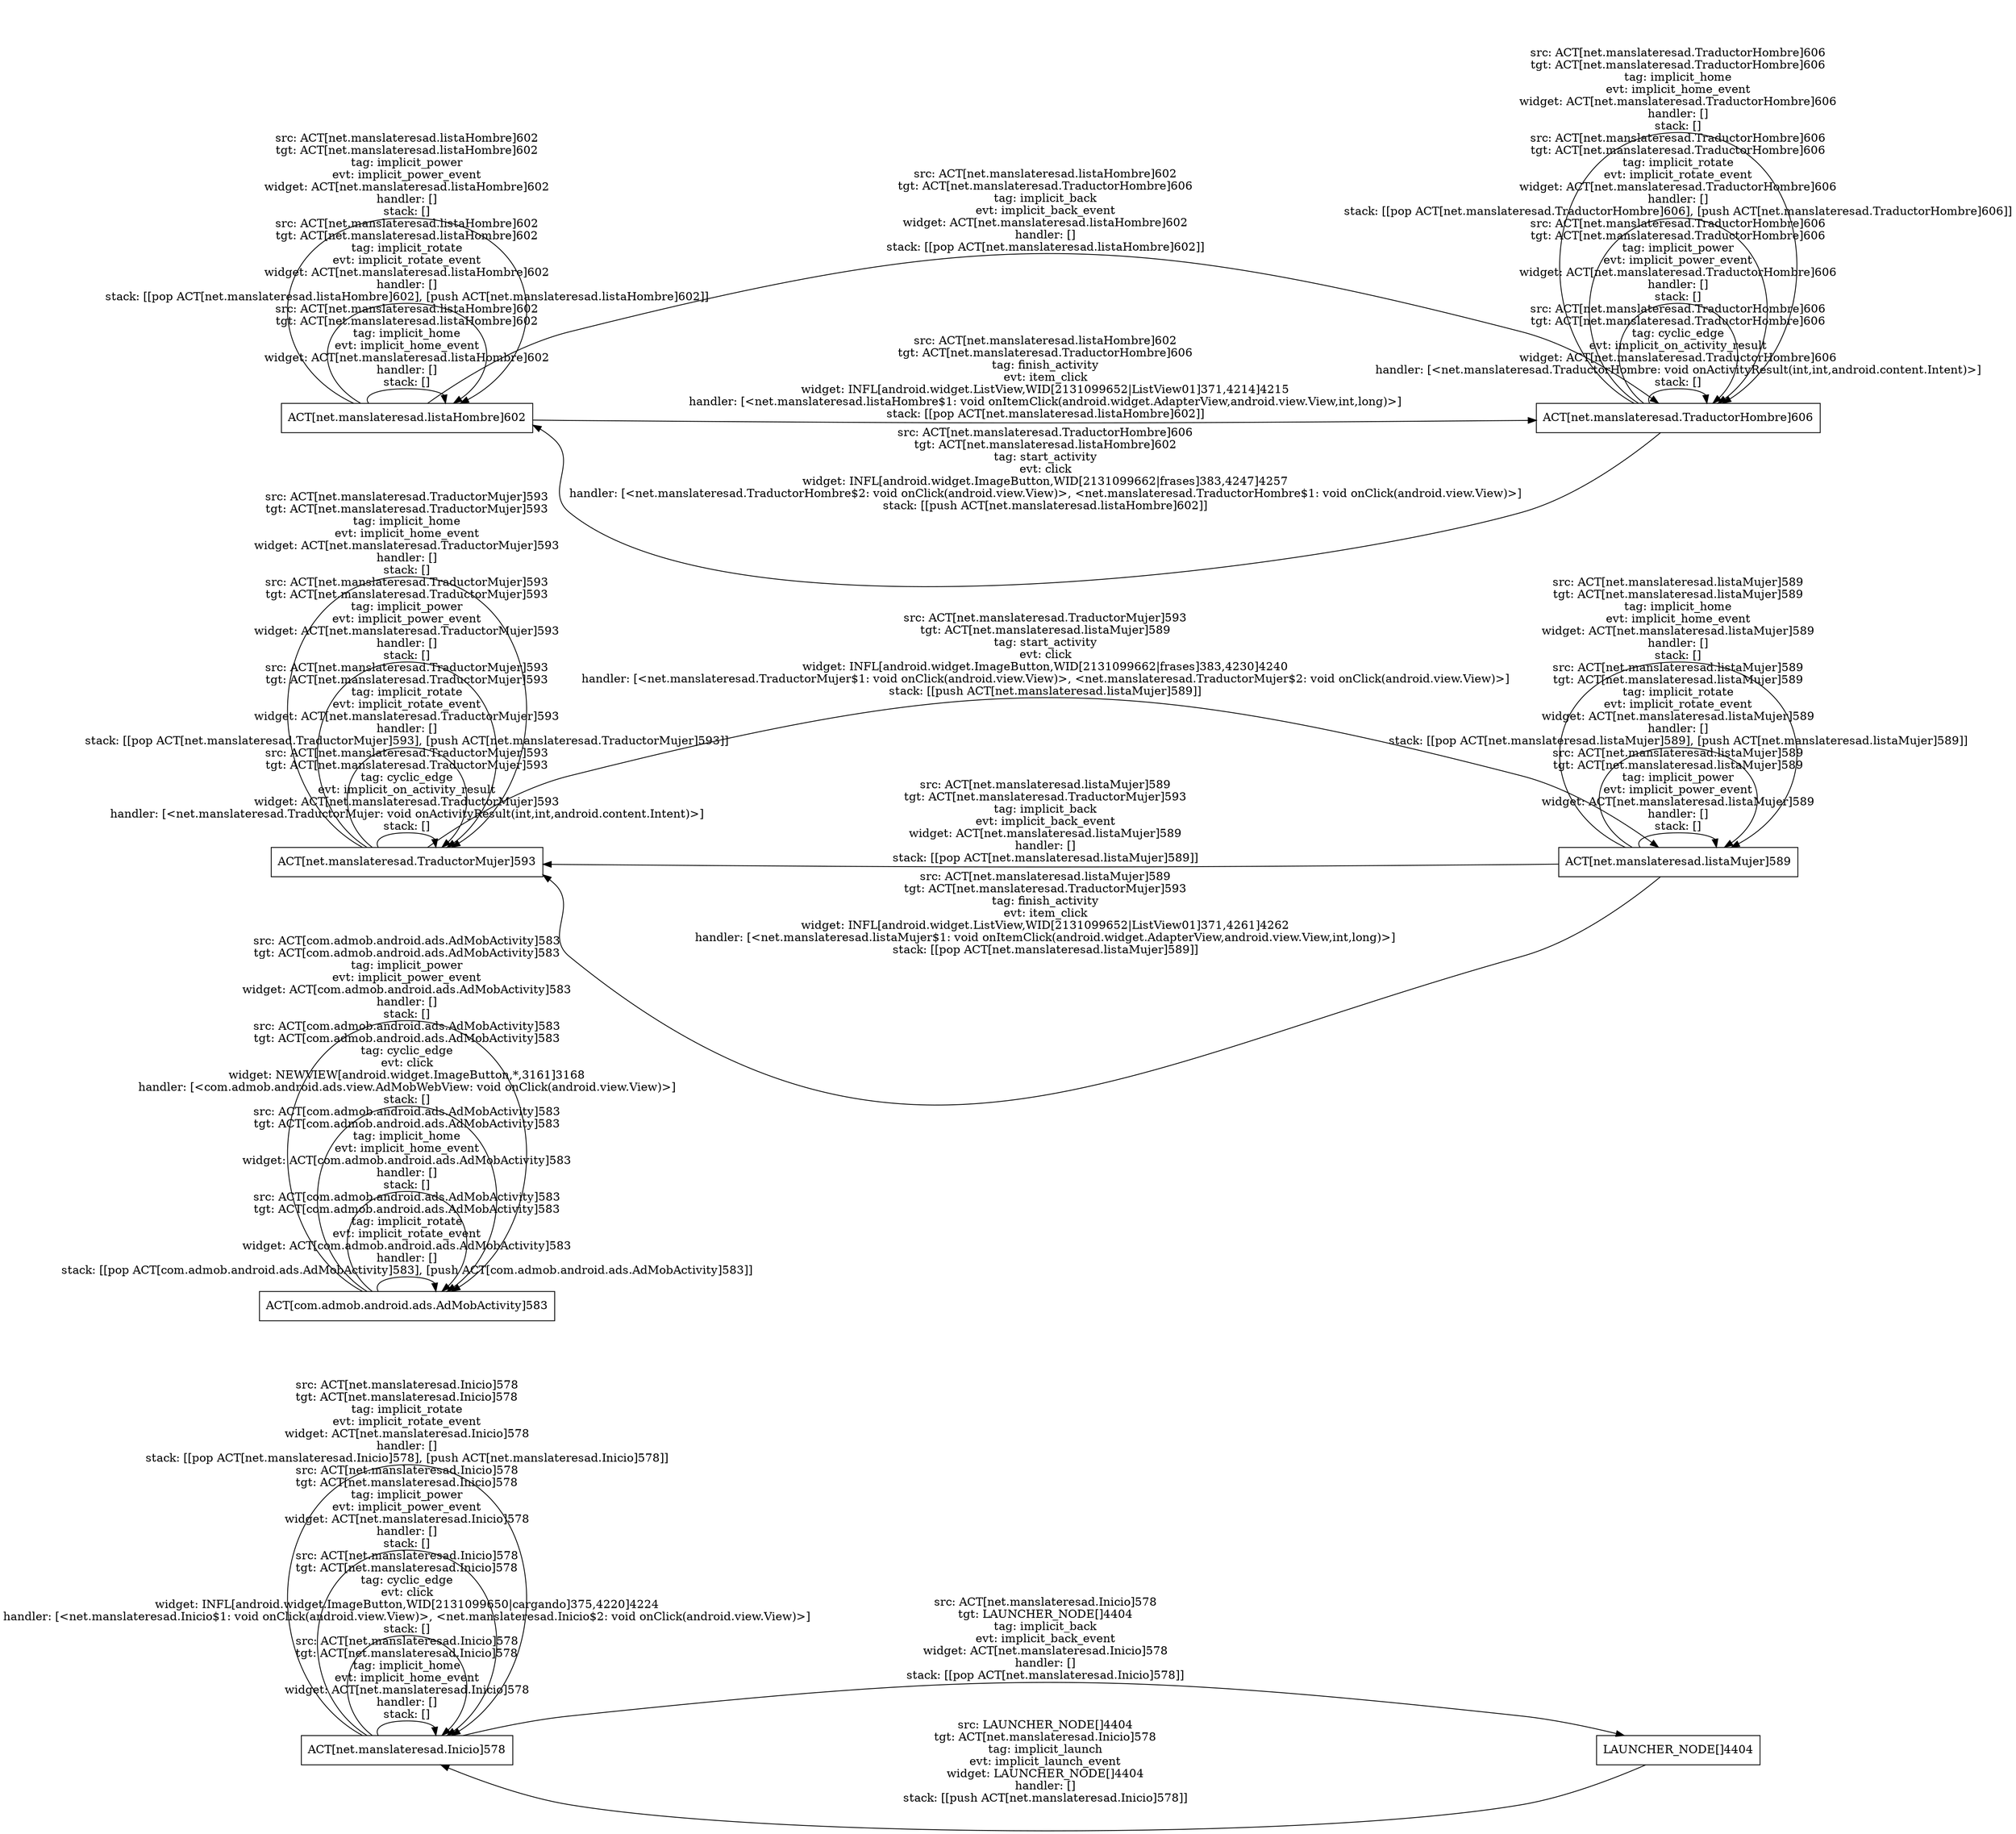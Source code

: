 digraph G {
 rankdir=LR;
 node[shape=box];
 n1 [label="ACT[net.manslateresad.Inicio]578"];
 n2 [label="ACT[com.admob.android.ads.AdMobActivity]583"];
 n4 [label="ACT[net.manslateresad.TraductorMujer]593"];
 n5 [label="ACT[net.manslateresad.listaHombre]602"];
 n6 [label="ACT[net.manslateresad.TraductorHombre]606"];
 n3 [label="ACT[net.manslateresad.listaMujer]589"];
 n7 [label="LAUNCHER_NODE[]4404"];
 n1 -> n1 [label="src: ACT[net.manslateresad.Inicio]578\ntgt: ACT[net.manslateresad.Inicio]578\ntag: implicit_home\nevt: implicit_home_event\nwidget: ACT[net.manslateresad.Inicio]578\nhandler: []\nstack: []\n"];
 n1 -> n1 [label="src: ACT[net.manslateresad.Inicio]578\ntgt: ACT[net.manslateresad.Inicio]578\ntag: cyclic_edge\nevt: click\nwidget: INFL[android.widget.ImageButton,WID[2131099650|cargando]375,4220]4224\nhandler: [<net.manslateresad.Inicio$1: void onClick(android.view.View)>, <net.manslateresad.Inicio$2: void onClick(android.view.View)>]\nstack: []\n"];
 n1 -> n7 [label="src: ACT[net.manslateresad.Inicio]578\ntgt: LAUNCHER_NODE[]4404\ntag: implicit_back\nevt: implicit_back_event\nwidget: ACT[net.manslateresad.Inicio]578\nhandler: []\nstack: [[pop ACT[net.manslateresad.Inicio]578]]\n"];
 n1 -> n1 [label="src: ACT[net.manslateresad.Inicio]578\ntgt: ACT[net.manslateresad.Inicio]578\ntag: implicit_power\nevt: implicit_power_event\nwidget: ACT[net.manslateresad.Inicio]578\nhandler: []\nstack: []\n"];
 n1 -> n1 [label="src: ACT[net.manslateresad.Inicio]578\ntgt: ACT[net.manslateresad.Inicio]578\ntag: implicit_rotate\nevt: implicit_rotate_event\nwidget: ACT[net.manslateresad.Inicio]578\nhandler: []\nstack: [[pop ACT[net.manslateresad.Inicio]578], [push ACT[net.manslateresad.Inicio]578]]\n"];
 n2 -> n2 [label="src: ACT[com.admob.android.ads.AdMobActivity]583\ntgt: ACT[com.admob.android.ads.AdMobActivity]583\ntag: implicit_rotate\nevt: implicit_rotate_event\nwidget: ACT[com.admob.android.ads.AdMobActivity]583\nhandler: []\nstack: [[pop ACT[com.admob.android.ads.AdMobActivity]583], [push ACT[com.admob.android.ads.AdMobActivity]583]]\n"];
 n2 -> n2 [label="src: ACT[com.admob.android.ads.AdMobActivity]583\ntgt: ACT[com.admob.android.ads.AdMobActivity]583\ntag: implicit_home\nevt: implicit_home_event\nwidget: ACT[com.admob.android.ads.AdMobActivity]583\nhandler: []\nstack: []\n"];
 n2 -> n2 [label="src: ACT[com.admob.android.ads.AdMobActivity]583\ntgt: ACT[com.admob.android.ads.AdMobActivity]583\ntag: cyclic_edge\nevt: click\nwidget: NEWVIEW[android.widget.ImageButton,*,3161]3168\nhandler: [<com.admob.android.ads.view.AdMobWebView: void onClick(android.view.View)>]\nstack: []\n"];
 n2 -> n2 [label="src: ACT[com.admob.android.ads.AdMobActivity]583\ntgt: ACT[com.admob.android.ads.AdMobActivity]583\ntag: implicit_power\nevt: implicit_power_event\nwidget: ACT[com.admob.android.ads.AdMobActivity]583\nhandler: []\nstack: []\n"];
 n4 -> n4 [label="src: ACT[net.manslateresad.TraductorMujer]593\ntgt: ACT[net.manslateresad.TraductorMujer]593\ntag: cyclic_edge\nevt: implicit_on_activity_result\nwidget: ACT[net.manslateresad.TraductorMujer]593\nhandler: [<net.manslateresad.TraductorMujer: void onActivityResult(int,int,android.content.Intent)>]\nstack: []\n"];
 n4 -> n4 [label="src: ACT[net.manslateresad.TraductorMujer]593\ntgt: ACT[net.manslateresad.TraductorMujer]593\ntag: implicit_rotate\nevt: implicit_rotate_event\nwidget: ACT[net.manslateresad.TraductorMujer]593\nhandler: []\nstack: [[pop ACT[net.manslateresad.TraductorMujer]593], [push ACT[net.manslateresad.TraductorMujer]593]]\n"];
 n4 -> n4 [label="src: ACT[net.manslateresad.TraductorMujer]593\ntgt: ACT[net.manslateresad.TraductorMujer]593\ntag: implicit_power\nevt: implicit_power_event\nwidget: ACT[net.manslateresad.TraductorMujer]593\nhandler: []\nstack: []\n"];
 n4 -> n3 [label="src: ACT[net.manslateresad.TraductorMujer]593\ntgt: ACT[net.manslateresad.listaMujer]589\ntag: start_activity\nevt: click\nwidget: INFL[android.widget.ImageButton,WID[2131099662|frases]383,4230]4240\nhandler: [<net.manslateresad.TraductorMujer$1: void onClick(android.view.View)>, <net.manslateresad.TraductorMujer$2: void onClick(android.view.View)>]\nstack: [[push ACT[net.manslateresad.listaMujer]589]]\n"];
 n4 -> n4 [label="src: ACT[net.manslateresad.TraductorMujer]593\ntgt: ACT[net.manslateresad.TraductorMujer]593\ntag: implicit_home\nevt: implicit_home_event\nwidget: ACT[net.manslateresad.TraductorMujer]593\nhandler: []\nstack: []\n"];
 n5 -> n5 [label="src: ACT[net.manslateresad.listaHombre]602\ntgt: ACT[net.manslateresad.listaHombre]602\ntag: implicit_home\nevt: implicit_home_event\nwidget: ACT[net.manslateresad.listaHombre]602\nhandler: []\nstack: []\n"];
 n5 -> n5 [label="src: ACT[net.manslateresad.listaHombre]602\ntgt: ACT[net.manslateresad.listaHombre]602\ntag: implicit_rotate\nevt: implicit_rotate_event\nwidget: ACT[net.manslateresad.listaHombre]602\nhandler: []\nstack: [[pop ACT[net.manslateresad.listaHombre]602], [push ACT[net.manslateresad.listaHombre]602]]\n"];
 n5 -> n6 [label="src: ACT[net.manslateresad.listaHombre]602\ntgt: ACT[net.manslateresad.TraductorHombre]606\ntag: implicit_back\nevt: implicit_back_event\nwidget: ACT[net.manslateresad.listaHombre]602\nhandler: []\nstack: [[pop ACT[net.manslateresad.listaHombre]602]]\n"];
 n5 -> n5 [label="src: ACT[net.manslateresad.listaHombre]602\ntgt: ACT[net.manslateresad.listaHombre]602\ntag: implicit_power\nevt: implicit_power_event\nwidget: ACT[net.manslateresad.listaHombre]602\nhandler: []\nstack: []\n"];
 n5 -> n6 [label="src: ACT[net.manslateresad.listaHombre]602\ntgt: ACT[net.manslateresad.TraductorHombre]606\ntag: finish_activity\nevt: item_click\nwidget: INFL[android.widget.ListView,WID[2131099652|ListView01]371,4214]4215\nhandler: [<net.manslateresad.listaHombre$1: void onItemClick(android.widget.AdapterView,android.view.View,int,long)>]\nstack: [[pop ACT[net.manslateresad.listaHombre]602]]\n"];
 n6 -> n6 [label="src: ACT[net.manslateresad.TraductorHombre]606\ntgt: ACT[net.manslateresad.TraductorHombre]606\ntag: cyclic_edge\nevt: implicit_on_activity_result\nwidget: ACT[net.manslateresad.TraductorHombre]606\nhandler: [<net.manslateresad.TraductorHombre: void onActivityResult(int,int,android.content.Intent)>]\nstack: []\n"];
 n6 -> n6 [label="src: ACT[net.manslateresad.TraductorHombre]606\ntgt: ACT[net.manslateresad.TraductorHombre]606\ntag: implicit_power\nevt: implicit_power_event\nwidget: ACT[net.manslateresad.TraductorHombre]606\nhandler: []\nstack: []\n"];
 n6 -> n6 [label="src: ACT[net.manslateresad.TraductorHombre]606\ntgt: ACT[net.manslateresad.TraductorHombre]606\ntag: implicit_rotate\nevt: implicit_rotate_event\nwidget: ACT[net.manslateresad.TraductorHombre]606\nhandler: []\nstack: [[pop ACT[net.manslateresad.TraductorHombre]606], [push ACT[net.manslateresad.TraductorHombre]606]]\n"];
 n6 -> n5 [label="src: ACT[net.manslateresad.TraductorHombre]606\ntgt: ACT[net.manslateresad.listaHombre]602\ntag: start_activity\nevt: click\nwidget: INFL[android.widget.ImageButton,WID[2131099662|frases]383,4247]4257\nhandler: [<net.manslateresad.TraductorHombre$2: void onClick(android.view.View)>, <net.manslateresad.TraductorHombre$1: void onClick(android.view.View)>]\nstack: [[push ACT[net.manslateresad.listaHombre]602]]\n"];
 n6 -> n6 [label="src: ACT[net.manslateresad.TraductorHombre]606\ntgt: ACT[net.manslateresad.TraductorHombre]606\ntag: implicit_home\nevt: implicit_home_event\nwidget: ACT[net.manslateresad.TraductorHombre]606\nhandler: []\nstack: []\n"];
 n3 -> n4 [label="src: ACT[net.manslateresad.listaMujer]589\ntgt: ACT[net.manslateresad.TraductorMujer]593\ntag: implicit_back\nevt: implicit_back_event\nwidget: ACT[net.manslateresad.listaMujer]589\nhandler: []\nstack: [[pop ACT[net.manslateresad.listaMujer]589]]\n"];
 n3 -> n3 [label="src: ACT[net.manslateresad.listaMujer]589\ntgt: ACT[net.manslateresad.listaMujer]589\ntag: implicit_power\nevt: implicit_power_event\nwidget: ACT[net.manslateresad.listaMujer]589\nhandler: []\nstack: []\n"];
 n3 -> n3 [label="src: ACT[net.manslateresad.listaMujer]589\ntgt: ACT[net.manslateresad.listaMujer]589\ntag: implicit_rotate\nevt: implicit_rotate_event\nwidget: ACT[net.manslateresad.listaMujer]589\nhandler: []\nstack: [[pop ACT[net.manslateresad.listaMujer]589], [push ACT[net.manslateresad.listaMujer]589]]\n"];
 n3 -> n4 [label="src: ACT[net.manslateresad.listaMujer]589\ntgt: ACT[net.manslateresad.TraductorMujer]593\ntag: finish_activity\nevt: item_click\nwidget: INFL[android.widget.ListView,WID[2131099652|ListView01]371,4261]4262\nhandler: [<net.manslateresad.listaMujer$1: void onItemClick(android.widget.AdapterView,android.view.View,int,long)>]\nstack: [[pop ACT[net.manslateresad.listaMujer]589]]\n"];
 n3 -> n3 [label="src: ACT[net.manslateresad.listaMujer]589\ntgt: ACT[net.manslateresad.listaMujer]589\ntag: implicit_home\nevt: implicit_home_event\nwidget: ACT[net.manslateresad.listaMujer]589\nhandler: []\nstack: []\n"];
 n7 -> n1 [label="src: LAUNCHER_NODE[]4404\ntgt: ACT[net.manslateresad.Inicio]578\ntag: implicit_launch\nevt: implicit_launch_event\nwidget: LAUNCHER_NODE[]4404\nhandler: []\nstack: [[push ACT[net.manslateresad.Inicio]578]]\n"];
}